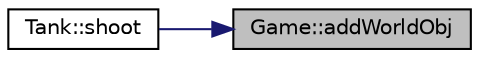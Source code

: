 digraph "Game::addWorldObj"
{
 // LATEX_PDF_SIZE
  edge [fontname="Helvetica",fontsize="10",labelfontname="Helvetica",labelfontsize="10"];
  node [fontname="Helvetica",fontsize="10",shape=record];
  rankdir="RL";
  Node1 [label="Game::addWorldObj",height=0.2,width=0.4,color="black", fillcolor="grey75", style="filled", fontcolor="black",tooltip="Dodaje nowy obiekt do gry."];
  Node1 -> Node2 [dir="back",color="midnightblue",fontsize="10",style="solid",fontname="Helvetica"];
  Node2 [label="Tank::shoot",height=0.2,width=0.4,color="black", fillcolor="white", style="filled",URL="$class_tank.html#a71c8dad3ef865248067915158babbd92",tooltip="Tworzy pocisk w miejscu aktualnej pozycji celownika."];
}
